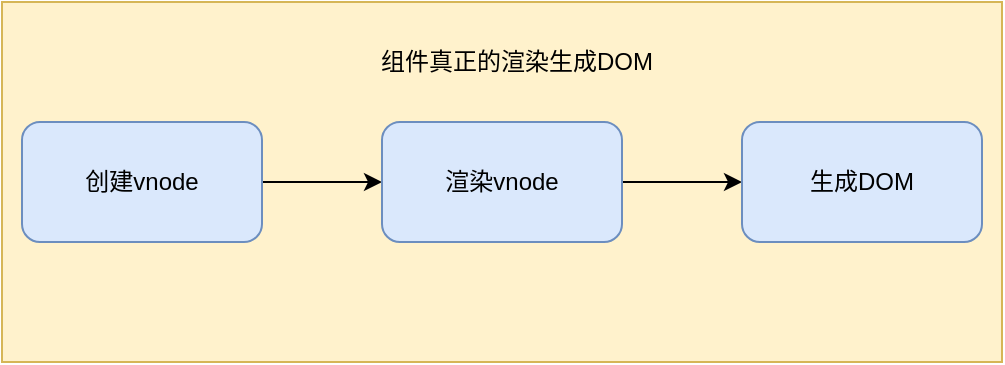 <mxfile version="21.2.9" type="github">
  <diagram name="Vue3的优化" id="QbRVOyIl23Q9-CWhtF9b">
    <mxGraphModel dx="762" dy="461" grid="1" gridSize="10" guides="1" tooltips="1" connect="1" arrows="1" fold="1" page="1" pageScale="1" pageWidth="1200" pageHeight="1600" math="0" shadow="0">
      <root>
        <mxCell id="0" />
        <mxCell id="1" parent="0" />
        <mxCell id="6f0fLkGIQN8uB1XU9QS--9" value="" style="whiteSpace=wrap;html=1;fillColor=#fff2cc;strokeColor=#d6b656;" vertex="1" parent="1">
          <mxGeometry x="100" y="210" width="500" height="180" as="geometry" />
        </mxCell>
        <mxCell id="6f0fLkGIQN8uB1XU9QS--5" value="" style="edgeStyle=orthogonalEdgeStyle;rounded=0;orthogonalLoop=1;jettySize=auto;html=1;" edge="1" parent="1" source="6f0fLkGIQN8uB1XU9QS--2" target="6f0fLkGIQN8uB1XU9QS--3">
          <mxGeometry relative="1" as="geometry" />
        </mxCell>
        <mxCell id="6f0fLkGIQN8uB1XU9QS--2" value="创建vnode" style="rounded=1;whiteSpace=wrap;html=1;fillColor=#dae8fc;strokeColor=#6c8ebf;" vertex="1" parent="1">
          <mxGeometry x="110" y="270" width="120" height="60" as="geometry" />
        </mxCell>
        <mxCell id="6f0fLkGIQN8uB1XU9QS--6" value="" style="edgeStyle=orthogonalEdgeStyle;rounded=0;orthogonalLoop=1;jettySize=auto;html=1;" edge="1" parent="1" source="6f0fLkGIQN8uB1XU9QS--3" target="6f0fLkGIQN8uB1XU9QS--4">
          <mxGeometry relative="1" as="geometry" />
        </mxCell>
        <mxCell id="6f0fLkGIQN8uB1XU9QS--3" value="渲染vnode" style="rounded=1;whiteSpace=wrap;html=1;fillColor=#dae8fc;strokeColor=#6c8ebf;" vertex="1" parent="1">
          <mxGeometry x="290" y="270" width="120" height="60" as="geometry" />
        </mxCell>
        <mxCell id="6f0fLkGIQN8uB1XU9QS--4" value="生成DOM" style="rounded=1;whiteSpace=wrap;html=1;fillColor=#dae8fc;strokeColor=#6c8ebf;" vertex="1" parent="1">
          <mxGeometry x="470" y="270" width="120" height="60" as="geometry" />
        </mxCell>
        <mxCell id="6f0fLkGIQN8uB1XU9QS--10" value="组件真正的渲染生成DOM" style="text;strokeColor=none;align=center;fillColor=none;html=1;verticalAlign=middle;whiteSpace=wrap;rounded=0;" vertex="1" parent="1">
          <mxGeometry x="265" y="220" width="185" height="40" as="geometry" />
        </mxCell>
      </root>
    </mxGraphModel>
  </diagram>
</mxfile>

